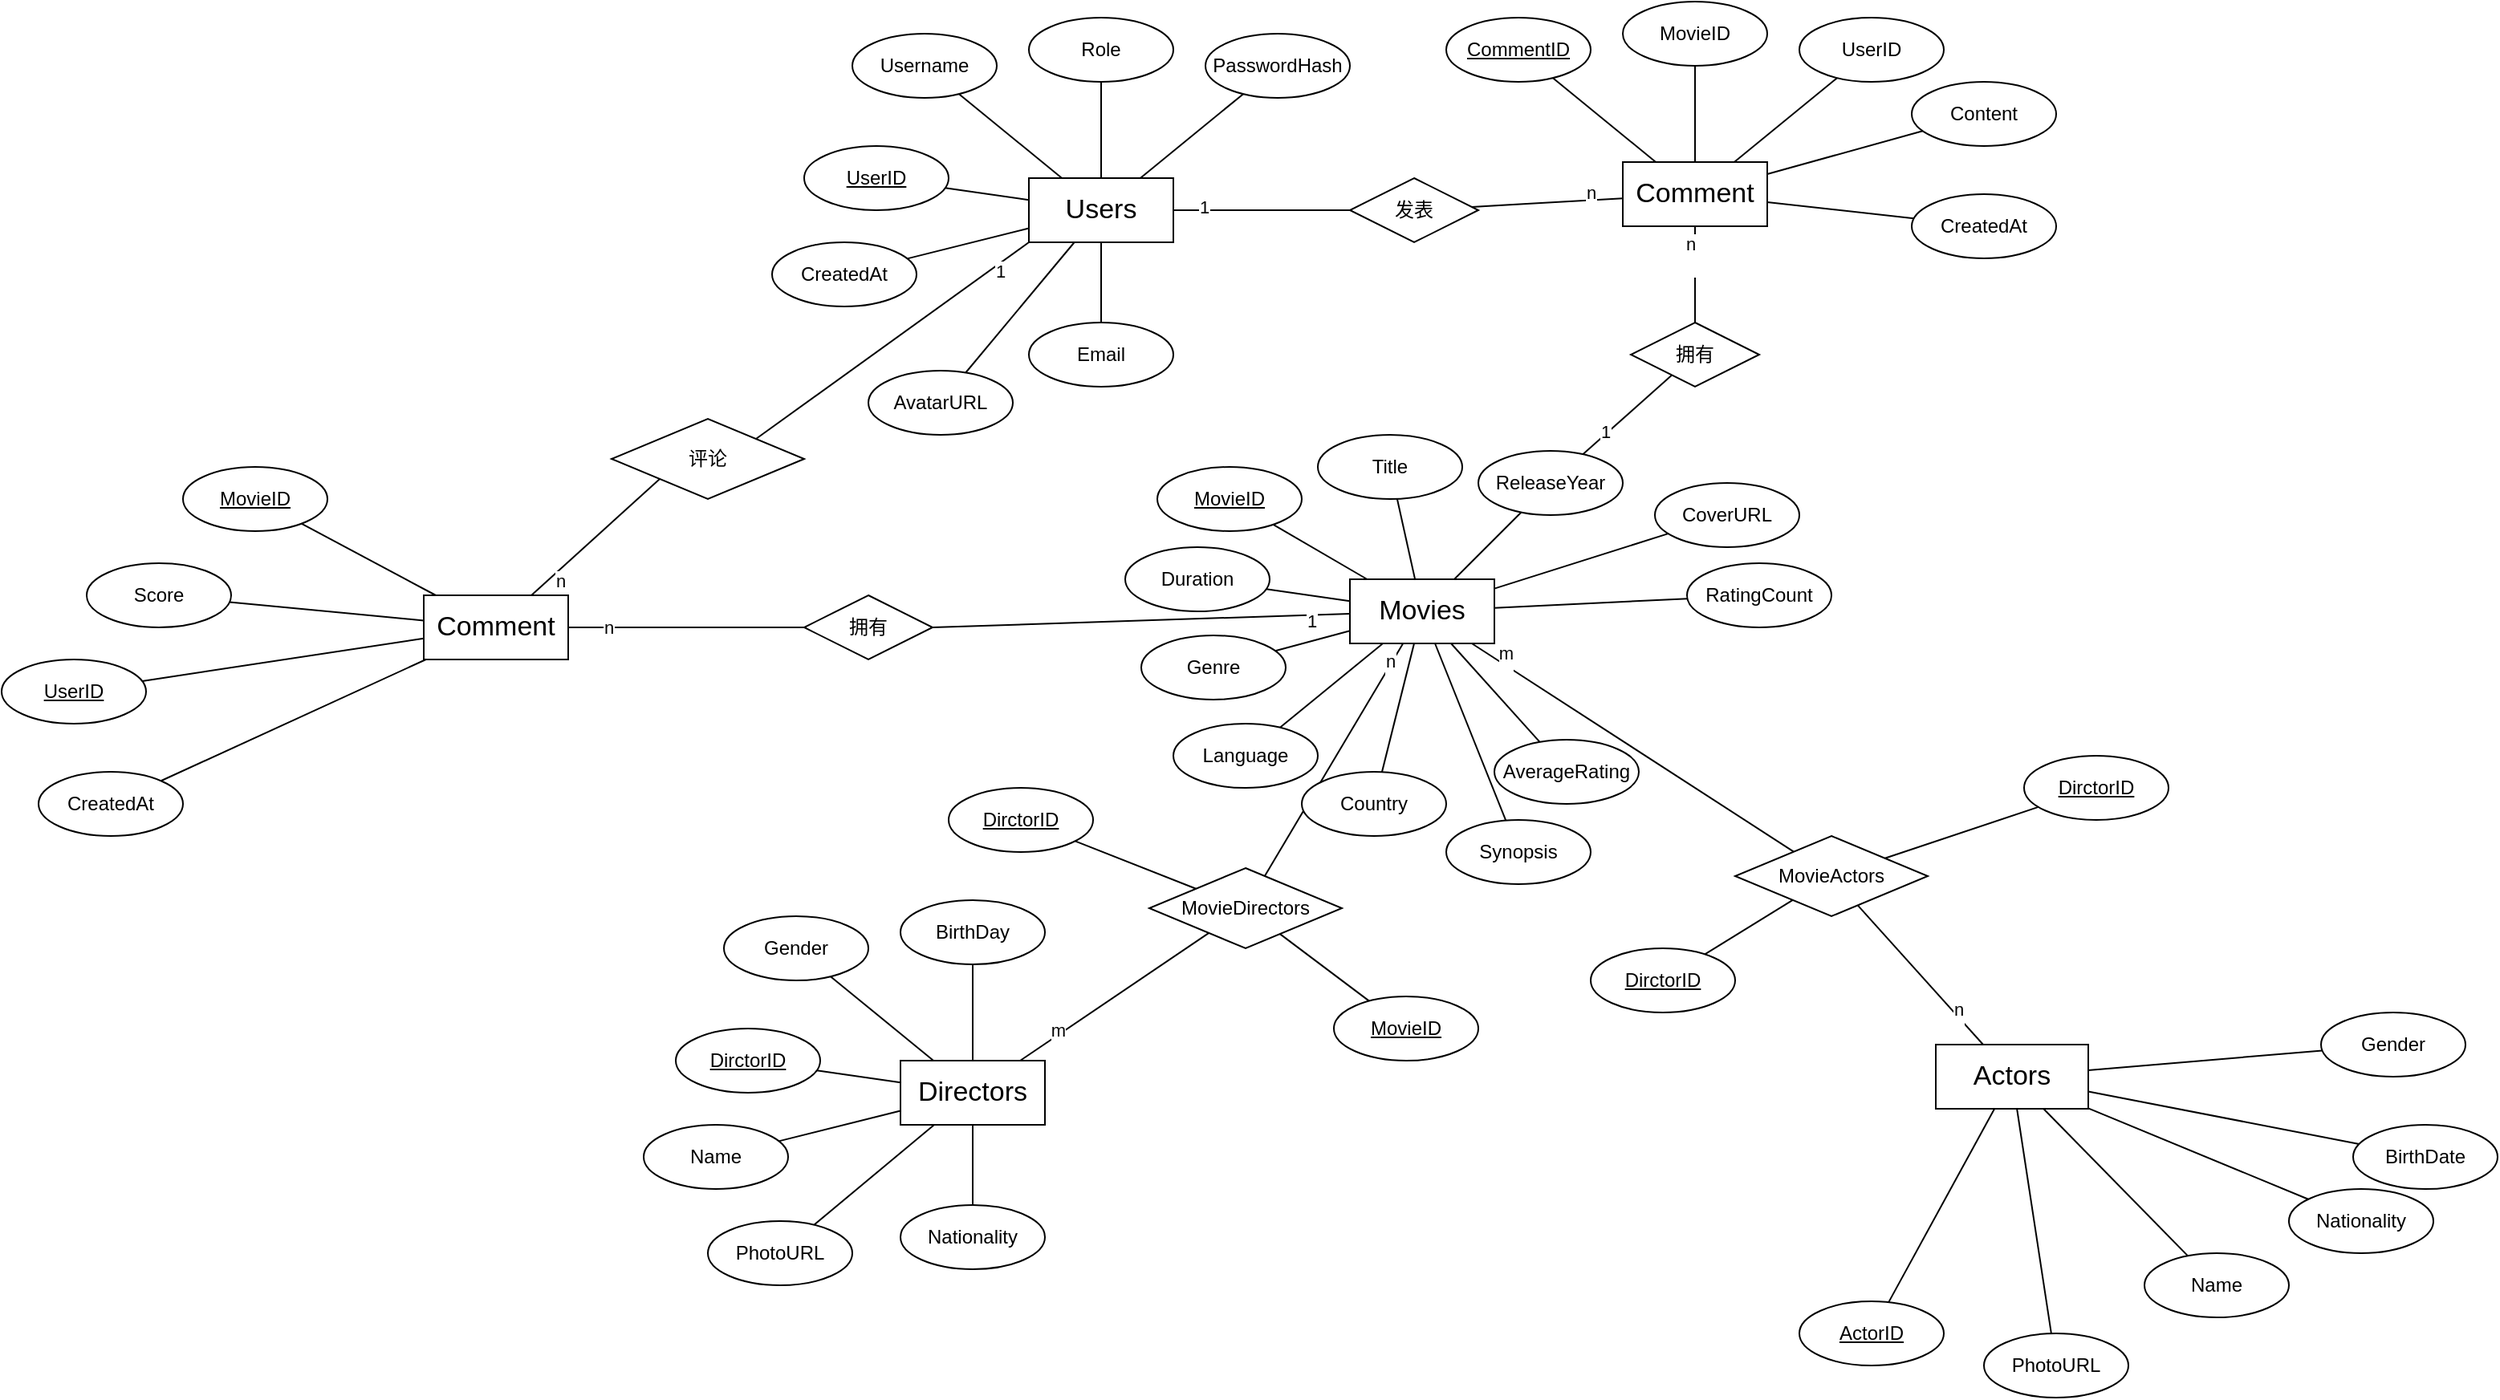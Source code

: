 <mxfile>
    <diagram id="DMFVCBCUEzB3HmH3Ep9_" name="第 1 页">
        <mxGraphModel dx="2533" dy="941" grid="1" gridSize="10" guides="1" tooltips="1" connect="1" arrows="1" fold="1" page="1" pageScale="1" pageWidth="827" pageHeight="1169" math="0" shadow="0">
            <root>
                <mxCell id="0"/>
                <mxCell id="1" parent="0"/>
                <mxCell id="44" style="endArrow=none;html=1;" parent="1" source="2" target="18" edge="1">
                    <mxGeometry relative="1" as="geometry"/>
                </mxCell>
                <mxCell id="45" style="endArrow=none;html=1;" parent="1" source="2" target="24" edge="1">
                    <mxGeometry relative="1" as="geometry"/>
                </mxCell>
                <mxCell id="48" style="endArrow=none;html=1;" parent="1" source="2" target="23" edge="1">
                    <mxGeometry relative="1" as="geometry"/>
                </mxCell>
                <mxCell id="49" style="endArrow=none;html=1;" parent="1" source="2" target="17" edge="1">
                    <mxGeometry relative="1" as="geometry"/>
                </mxCell>
                <mxCell id="50" style="endArrow=none;html=1;" parent="1" source="2" target="16" edge="1">
                    <mxGeometry relative="1" as="geometry"/>
                </mxCell>
                <mxCell id="51" style="endArrow=none;html=1;" parent="1" source="2" target="25" edge="1">
                    <mxGeometry relative="1" as="geometry"/>
                </mxCell>
                <mxCell id="74" style="endArrow=none;html=1;" parent="1" source="2" target="28" edge="1">
                    <mxGeometry relative="1" as="geometry"/>
                </mxCell>
                <mxCell id="76" style="endArrow=none;html=1;" parent="1" source="2" target="75" edge="1">
                    <mxGeometry relative="1" as="geometry"/>
                </mxCell>
                <mxCell id="175" value="1" style="edgeLabel;html=1;align=center;verticalAlign=middle;resizable=0;points=[];" vertex="1" connectable="0" parent="76">
                    <mxGeometry x="-0.669" y="2" relative="1" as="geometry">
                        <mxPoint x="1" as="offset"/>
                    </mxGeometry>
                </mxCell>
                <mxCell id="2" value="Users" style="rounded=1;whiteSpace=wrap;html=1;fontSize=17;arcSize=0;" parent="1" vertex="1">
                    <mxGeometry x="90" y="180" width="90" height="40" as="geometry"/>
                </mxCell>
                <mxCell id="16" value="Email" style="ellipse;whiteSpace=wrap;html=1;" parent="1" vertex="1">
                    <mxGeometry x="90" y="270" width="90" height="40" as="geometry"/>
                </mxCell>
                <mxCell id="17" value="&lt;u&gt;UserID&lt;/u&gt;" style="ellipse;whiteSpace=wrap;html=1;" parent="1" vertex="1">
                    <mxGeometry x="-50" y="160" width="90" height="40" as="geometry"/>
                </mxCell>
                <mxCell id="18" value="Username" style="ellipse;whiteSpace=wrap;html=1;" parent="1" vertex="1">
                    <mxGeometry x="-20" y="90" width="90" height="40" as="geometry"/>
                </mxCell>
                <mxCell id="23" value="CreatedAt" style="ellipse;whiteSpace=wrap;html=1;" parent="1" vertex="1">
                    <mxGeometry x="-70" y="220" width="90" height="40" as="geometry"/>
                </mxCell>
                <mxCell id="24" value="Role" style="ellipse;whiteSpace=wrap;html=1;" parent="1" vertex="1">
                    <mxGeometry x="90" y="80" width="90" height="40" as="geometry"/>
                </mxCell>
                <mxCell id="25" value="PasswordHash" style="ellipse;whiteSpace=wrap;html=1;" parent="1" vertex="1">
                    <mxGeometry x="200" y="90" width="90" height="40" as="geometry"/>
                </mxCell>
                <mxCell id="28" value="AvatarURL" style="ellipse;whiteSpace=wrap;html=1;" parent="1" vertex="1">
                    <mxGeometry x="-10" y="300" width="90" height="40" as="geometry"/>
                </mxCell>
                <mxCell id="52" style="endArrow=none;html=1;" parent="1" source="59" target="62" edge="1">
                    <mxGeometry relative="1" as="geometry"/>
                </mxCell>
                <mxCell id="53" style="endArrow=none;html=1;" parent="1" source="59" target="64" edge="1">
                    <mxGeometry relative="1" as="geometry"/>
                </mxCell>
                <mxCell id="55" style="endArrow=none;html=1;" parent="1" source="59" target="63" edge="1">
                    <mxGeometry relative="1" as="geometry"/>
                </mxCell>
                <mxCell id="56" style="endArrow=none;html=1;" parent="1" source="59" target="61" edge="1">
                    <mxGeometry relative="1" as="geometry"/>
                </mxCell>
                <mxCell id="58" style="endArrow=none;html=1;" parent="1" source="59" target="65" edge="1">
                    <mxGeometry relative="1" as="geometry"/>
                </mxCell>
                <mxCell id="118" style="endArrow=none;html=1;" parent="1" source="59" target="117" edge="1">
                    <mxGeometry relative="1" as="geometry"/>
                </mxCell>
                <mxCell id="174" value="n&lt;div&gt;&lt;br&gt;&lt;/div&gt;" style="edgeLabel;html=1;align=center;verticalAlign=middle;resizable=0;points=[];" vertex="1" connectable="0" parent="118">
                    <mxGeometry x="-0.408" y="-3" relative="1" as="geometry">
                        <mxPoint as="offset"/>
                    </mxGeometry>
                </mxCell>
                <mxCell id="59" value="Comment" style="rounded=1;whiteSpace=wrap;html=1;fontSize=17;arcSize=0;" parent="1" vertex="1">
                    <mxGeometry x="460" y="170" width="90" height="40" as="geometry"/>
                </mxCell>
                <mxCell id="61" value="Content" style="ellipse;whiteSpace=wrap;html=1;" parent="1" vertex="1">
                    <mxGeometry x="640" y="120" width="90" height="40" as="geometry"/>
                </mxCell>
                <mxCell id="62" value="&lt;u&gt;CommentID&lt;/u&gt;" style="ellipse;whiteSpace=wrap;html=1;" parent="1" vertex="1">
                    <mxGeometry x="350" y="80" width="90" height="40" as="geometry"/>
                </mxCell>
                <mxCell id="63" value="CreatedAt" style="ellipse;whiteSpace=wrap;html=1;" parent="1" vertex="1">
                    <mxGeometry x="640" y="190" width="90" height="40" as="geometry"/>
                </mxCell>
                <mxCell id="64" value="MovieID" style="ellipse;whiteSpace=wrap;html=1;" parent="1" vertex="1">
                    <mxGeometry x="460" y="70" width="90" height="40" as="geometry"/>
                </mxCell>
                <mxCell id="65" value="UserID" style="ellipse;whiteSpace=wrap;html=1;" parent="1" vertex="1">
                    <mxGeometry x="570" y="80" width="90" height="40" as="geometry"/>
                </mxCell>
                <mxCell id="77" style="endArrow=none;html=1;" parent="1" source="75" target="59" edge="1">
                    <mxGeometry relative="1" as="geometry"/>
                </mxCell>
                <mxCell id="176" value="n&lt;div&gt;&lt;br&gt;&lt;/div&gt;" style="edgeLabel;html=1;align=center;verticalAlign=middle;resizable=0;points=[];" vertex="1" connectable="0" parent="77">
                    <mxGeometry x="0.534" y="-2" relative="1" as="geometry">
                        <mxPoint x="1" as="offset"/>
                    </mxGeometry>
                </mxCell>
                <mxCell id="75" value="发表" style="rhombus;whiteSpace=wrap;html=1;" parent="1" vertex="1">
                    <mxGeometry x="290" y="180" width="80" height="40" as="geometry"/>
                </mxCell>
                <mxCell id="94" style="endArrow=none;html=1;" parent="1" source="102" target="105" edge="1">
                    <mxGeometry relative="1" as="geometry"/>
                </mxCell>
                <mxCell id="95" style="endArrow=none;html=1;" parent="1" source="102" target="107" edge="1">
                    <mxGeometry relative="1" as="geometry"/>
                </mxCell>
                <mxCell id="96" style="endArrow=none;html=1;" parent="1" source="102" target="106" edge="1">
                    <mxGeometry relative="1" as="geometry"/>
                </mxCell>
                <mxCell id="97" style="endArrow=none;html=1;" parent="1" source="102" target="104" edge="1">
                    <mxGeometry relative="1" as="geometry"/>
                </mxCell>
                <mxCell id="98" style="endArrow=none;html=1;" parent="1" source="102" target="103" edge="1">
                    <mxGeometry relative="1" as="geometry"/>
                </mxCell>
                <mxCell id="99" style="endArrow=none;html=1;" parent="1" source="102" target="108" edge="1">
                    <mxGeometry relative="1" as="geometry"/>
                </mxCell>
                <mxCell id="100" style="endArrow=none;html=1;" parent="1" source="102" target="109" edge="1">
                    <mxGeometry relative="1" as="geometry"/>
                </mxCell>
                <mxCell id="101" style="endArrow=none;html=1;" parent="1" source="102" target="114" edge="1">
                    <mxGeometry relative="1" as="geometry">
                        <mxPoint x="490" y="450" as="targetPoint"/>
                    </mxGeometry>
                </mxCell>
                <mxCell id="112" style="endArrow=none;html=1;" parent="1" source="102" target="110" edge="1">
                    <mxGeometry relative="1" as="geometry"/>
                </mxCell>
                <mxCell id="113" style="endArrow=none;html=1;" parent="1" source="102" target="111" edge="1">
                    <mxGeometry relative="1" as="geometry"/>
                </mxCell>
                <mxCell id="116" style="endArrow=none;html=1;" parent="1" source="102" target="115" edge="1">
                    <mxGeometry relative="1" as="geometry"/>
                </mxCell>
                <mxCell id="155" style="endArrow=none;html=1;" edge="1" parent="1" source="102" target="153">
                    <mxGeometry relative="1" as="geometry"/>
                </mxCell>
                <mxCell id="169" value="n&lt;div&gt;&lt;br&gt;&lt;/div&gt;" style="edgeLabel;html=1;align=center;verticalAlign=middle;resizable=0;points=[];" vertex="1" connectable="0" parent="155">
                    <mxGeometry x="-0.774" y="2" relative="1" as="geometry">
                        <mxPoint as="offset"/>
                    </mxGeometry>
                </mxCell>
                <mxCell id="201" style="endArrow=none;edgeStyle=none;html=1;entryX=1;entryY=0.5;entryDx=0;entryDy=0;" edge="1" parent="1" source="102" target="199">
                    <mxGeometry relative="1" as="geometry"/>
                </mxCell>
                <mxCell id="202" value="1" style="edgeLabel;html=1;align=center;verticalAlign=middle;resizable=0;points=[];" vertex="1" connectable="0" parent="201">
                    <mxGeometry x="-0.808" y="3" relative="1" as="geometry">
                        <mxPoint x="1" as="offset"/>
                    </mxGeometry>
                </mxCell>
                <mxCell id="102" value="Movies" style="rounded=1;whiteSpace=wrap;html=1;fontSize=17;arcSize=0;" parent="1" vertex="1">
                    <mxGeometry x="290" y="430" width="90" height="40" as="geometry"/>
                </mxCell>
                <mxCell id="103" value="Country" style="ellipse;whiteSpace=wrap;html=1;" parent="1" vertex="1">
                    <mxGeometry x="260" y="550" width="90" height="40" as="geometry"/>
                </mxCell>
                <mxCell id="104" value="Duration" style="ellipse;whiteSpace=wrap;html=1;" parent="1" vertex="1">
                    <mxGeometry x="150" y="410" width="90" height="40" as="geometry"/>
                </mxCell>
                <mxCell id="105" value="&lt;u&gt;MovieID&lt;/u&gt;" style="ellipse;whiteSpace=wrap;html=1;" parent="1" vertex="1">
                    <mxGeometry x="170" y="360" width="90" height="40" as="geometry"/>
                </mxCell>
                <mxCell id="106" value="Genre" style="ellipse;whiteSpace=wrap;html=1;" parent="1" vertex="1">
                    <mxGeometry x="160" y="465" width="90" height="40" as="geometry"/>
                </mxCell>
                <mxCell id="107" value="Title" style="ellipse;whiteSpace=wrap;html=1;" parent="1" vertex="1">
                    <mxGeometry x="270" y="340" width="90" height="40" as="geometry"/>
                </mxCell>
                <mxCell id="119" style="endArrow=none;html=1;" parent="1" source="108" target="117" edge="1">
                    <mxGeometry relative="1" as="geometry"/>
                </mxCell>
                <mxCell id="173" value="1" style="edgeLabel;html=1;align=center;verticalAlign=middle;resizable=0;points=[];" vertex="1" connectable="0" parent="119">
                    <mxGeometry x="-0.478" y="1" relative="1" as="geometry">
                        <mxPoint y="-1" as="offset"/>
                    </mxGeometry>
                </mxCell>
                <mxCell id="108" value="ReleaseYear" style="ellipse;whiteSpace=wrap;html=1;" parent="1" vertex="1">
                    <mxGeometry x="370" y="350" width="90" height="40" as="geometry"/>
                </mxCell>
                <mxCell id="109" value="Language" style="ellipse;whiteSpace=wrap;html=1;" parent="1" vertex="1">
                    <mxGeometry x="180" y="520" width="90" height="40" as="geometry"/>
                </mxCell>
                <mxCell id="110" value="Synopsis" style="ellipse;whiteSpace=wrap;html=1;" parent="1" vertex="1">
                    <mxGeometry x="350" y="580" width="90" height="40" as="geometry"/>
                </mxCell>
                <mxCell id="111" value="AverageRating" style="ellipse;whiteSpace=wrap;html=1;" parent="1" vertex="1">
                    <mxGeometry x="380" y="530" width="90" height="40" as="geometry"/>
                </mxCell>
                <mxCell id="114" value="CoverURL" style="ellipse;whiteSpace=wrap;html=1;" parent="1" vertex="1">
                    <mxGeometry x="480" y="370" width="90" height="40" as="geometry"/>
                </mxCell>
                <mxCell id="115" value="RatingCount" style="ellipse;whiteSpace=wrap;html=1;" parent="1" vertex="1">
                    <mxGeometry x="500" y="420" width="90" height="40" as="geometry"/>
                </mxCell>
                <mxCell id="117" value="拥有" style="rhombus;whiteSpace=wrap;html=1;" parent="1" vertex="1">
                    <mxGeometry x="465" y="270" width="80" height="40" as="geometry"/>
                </mxCell>
                <mxCell id="120" style="endArrow=none;html=1;" parent="1" source="128" target="131" edge="1">
                    <mxGeometry relative="1" as="geometry"/>
                </mxCell>
                <mxCell id="121" style="endArrow=none;html=1;" parent="1" source="128" target="133" edge="1">
                    <mxGeometry relative="1" as="geometry"/>
                </mxCell>
                <mxCell id="122" style="endArrow=none;html=1;" parent="1" source="128" target="132" edge="1">
                    <mxGeometry relative="1" as="geometry"/>
                </mxCell>
                <mxCell id="123" style="endArrow=none;html=1;" parent="1" source="128" target="130" edge="1">
                    <mxGeometry relative="1" as="geometry"/>
                </mxCell>
                <mxCell id="124" style="endArrow=none;html=1;" parent="1" source="128" target="129" edge="1">
                    <mxGeometry relative="1" as="geometry"/>
                </mxCell>
                <mxCell id="126" style="endArrow=none;html=1;" parent="1" source="128" target="135" edge="1">
                    <mxGeometry relative="1" as="geometry"/>
                </mxCell>
                <mxCell id="127" style="endArrow=none;html=1;" parent="1" source="128" edge="1" target="153">
                    <mxGeometry relative="1" as="geometry">
                        <mxPoint x="140" y="800" as="targetPoint"/>
                    </mxGeometry>
                </mxCell>
                <mxCell id="170" value="m&lt;div&gt;&lt;br&gt;&lt;/div&gt;" style="edgeLabel;html=1;align=center;verticalAlign=middle;resizable=0;points=[];" vertex="1" connectable="0" parent="127">
                    <mxGeometry x="-0.631" y="-3" relative="1" as="geometry">
                        <mxPoint as="offset"/>
                    </mxGeometry>
                </mxCell>
                <mxCell id="128" value="Directors" style="rounded=1;whiteSpace=wrap;html=1;fontSize=17;arcSize=0;" parent="1" vertex="1">
                    <mxGeometry x="10" y="730" width="90" height="40" as="geometry"/>
                </mxCell>
                <mxCell id="129" value="Nationality" style="ellipse;whiteSpace=wrap;html=1;" parent="1" vertex="1">
                    <mxGeometry x="10" y="820" width="90" height="40" as="geometry"/>
                </mxCell>
                <mxCell id="130" value="&lt;u&gt;DirctorID&lt;/u&gt;" style="ellipse;whiteSpace=wrap;html=1;" parent="1" vertex="1">
                    <mxGeometry x="-130" y="710" width="90" height="40" as="geometry"/>
                </mxCell>
                <mxCell id="131" value="Gender" style="ellipse;whiteSpace=wrap;html=1;" parent="1" vertex="1">
                    <mxGeometry x="-100" y="640" width="90" height="40" as="geometry"/>
                </mxCell>
                <mxCell id="132" value="Name" style="ellipse;whiteSpace=wrap;html=1;" parent="1" vertex="1">
                    <mxGeometry x="-150" y="770" width="90" height="40" as="geometry"/>
                </mxCell>
                <mxCell id="133" value="BirthDay" style="ellipse;whiteSpace=wrap;html=1;" parent="1" vertex="1">
                    <mxGeometry x="10" y="630" width="90" height="40" as="geometry"/>
                </mxCell>
                <mxCell id="135" value="PhotoURL" style="ellipse;whiteSpace=wrap;html=1;" parent="1" vertex="1">
                    <mxGeometry x="-110" y="830" width="90" height="40" as="geometry"/>
                </mxCell>
                <mxCell id="136" style="endArrow=none;html=1;" parent="1" source="144" target="147" edge="1">
                    <mxGeometry relative="1" as="geometry"/>
                </mxCell>
                <mxCell id="137" style="endArrow=none;html=1;" parent="1" source="144" target="149" edge="1">
                    <mxGeometry relative="1" as="geometry"/>
                </mxCell>
                <mxCell id="138" style="endArrow=none;html=1;" parent="1" source="144" target="148" edge="1">
                    <mxGeometry relative="1" as="geometry"/>
                </mxCell>
                <mxCell id="139" style="endArrow=none;html=1;" parent="1" source="144" target="146" edge="1">
                    <mxGeometry relative="1" as="geometry"/>
                </mxCell>
                <mxCell id="141" style="endArrow=none;html=1;" parent="1" source="144" target="150" edge="1">
                    <mxGeometry relative="1" as="geometry"/>
                </mxCell>
                <mxCell id="142" style="endArrow=none;html=1;" parent="1" source="144" target="151" edge="1">
                    <mxGeometry relative="1" as="geometry"/>
                </mxCell>
                <mxCell id="156" style="endArrow=none;html=1;" edge="1" parent="1" source="144" target="154">
                    <mxGeometry relative="1" as="geometry"/>
                </mxCell>
                <mxCell id="172" value="n&lt;div&gt;&lt;br&gt;&lt;/div&gt;" style="edgeLabel;html=1;align=center;verticalAlign=middle;resizable=0;points=[];" vertex="1" connectable="0" parent="156">
                    <mxGeometry x="-0.605" y="1" relative="1" as="geometry">
                        <mxPoint y="1" as="offset"/>
                    </mxGeometry>
                </mxCell>
                <mxCell id="144" value="Actors" style="rounded=1;whiteSpace=wrap;html=1;fontSize=17;arcSize=0;" parent="1" vertex="1">
                    <mxGeometry x="655" y="720" width="95" height="40" as="geometry"/>
                </mxCell>
                <mxCell id="146" value="&lt;u&gt;ActorID&lt;/u&gt;" style="ellipse;whiteSpace=wrap;html=1;" parent="1" vertex="1">
                    <mxGeometry x="570" y="880" width="90" height="40" as="geometry"/>
                </mxCell>
                <mxCell id="147" value="Name" style="ellipse;whiteSpace=wrap;html=1;" parent="1" vertex="1">
                    <mxGeometry x="785" y="850" width="90" height="40" as="geometry"/>
                </mxCell>
                <mxCell id="148" value="Nationality" style="ellipse;whiteSpace=wrap;html=1;" parent="1" vertex="1">
                    <mxGeometry x="875" y="810" width="90" height="40" as="geometry"/>
                </mxCell>
                <mxCell id="149" value="Gender" style="ellipse;whiteSpace=wrap;html=1;" parent="1" vertex="1">
                    <mxGeometry x="895" y="700" width="90" height="40" as="geometry"/>
                </mxCell>
                <mxCell id="150" value="BirthDate" style="ellipse;whiteSpace=wrap;html=1;" parent="1" vertex="1">
                    <mxGeometry x="915" y="770" width="90" height="40" as="geometry"/>
                </mxCell>
                <mxCell id="151" value="PhotoURL" style="ellipse;whiteSpace=wrap;html=1;" parent="1" vertex="1">
                    <mxGeometry x="685" y="900" width="90" height="40" as="geometry"/>
                </mxCell>
                <mxCell id="153" value="MovieDirectors" style="rhombus;whiteSpace=wrap;html=1;" vertex="1" parent="1">
                    <mxGeometry x="165" y="610" width="120" height="50" as="geometry"/>
                </mxCell>
                <mxCell id="154" value="MovieActors" style="rhombus;whiteSpace=wrap;html=1;" vertex="1" parent="1">
                    <mxGeometry x="530" y="590" width="120" height="50" as="geometry"/>
                </mxCell>
                <mxCell id="157" style="endArrow=none;html=1;" edge="1" parent="1" source="154" target="102">
                    <mxGeometry relative="1" as="geometry"/>
                </mxCell>
                <mxCell id="171" value="m&lt;div&gt;&lt;br&gt;&lt;/div&gt;" style="edgeLabel;html=1;align=center;verticalAlign=middle;resizable=0;points=[];" vertex="1" connectable="0" parent="157">
                    <mxGeometry x="0.795" y="-1" relative="1" as="geometry">
                        <mxPoint as="offset"/>
                    </mxGeometry>
                </mxCell>
                <mxCell id="163" style="endArrow=none;html=1;" edge="1" parent="1" source="160" target="153">
                    <mxGeometry relative="1" as="geometry"/>
                </mxCell>
                <mxCell id="160" value="&lt;u&gt;MovieID&lt;/u&gt;" style="ellipse;whiteSpace=wrap;html=1;" vertex="1" parent="1">
                    <mxGeometry x="280" y="690" width="90" height="40" as="geometry"/>
                </mxCell>
                <mxCell id="162" style="endArrow=none;html=1;" edge="1" parent="1" source="161" target="153">
                    <mxGeometry relative="1" as="geometry"/>
                </mxCell>
                <mxCell id="161" value="&lt;u&gt;DirctorID&lt;/u&gt;" style="ellipse;whiteSpace=wrap;html=1;" vertex="1" parent="1">
                    <mxGeometry x="40" y="560" width="90" height="40" as="geometry"/>
                </mxCell>
                <mxCell id="167" style="endArrow=none;html=1;" edge="1" parent="1" source="164" target="154">
                    <mxGeometry relative="1" as="geometry"/>
                </mxCell>
                <mxCell id="164" value="&lt;u&gt;DirctorID&lt;/u&gt;" style="ellipse;whiteSpace=wrap;html=1;" vertex="1" parent="1">
                    <mxGeometry x="710" y="540" width="90" height="40" as="geometry"/>
                </mxCell>
                <mxCell id="166" style="endArrow=none;html=1;" edge="1" parent="1" source="165" target="154">
                    <mxGeometry relative="1" as="geometry"/>
                </mxCell>
                <mxCell id="165" value="&lt;u&gt;DirctorID&lt;/u&gt;" style="ellipse;whiteSpace=wrap;html=1;" vertex="1" parent="1">
                    <mxGeometry x="440" y="660" width="90" height="40" as="geometry"/>
                </mxCell>
                <mxCell id="178" style="endArrow=none;html=1;" edge="1" parent="1" source="183" target="187">
                    <mxGeometry relative="1" as="geometry"/>
                </mxCell>
                <mxCell id="179" style="endArrow=none;html=1;" edge="1" parent="1" source="183" target="186">
                    <mxGeometry relative="1" as="geometry"/>
                </mxCell>
                <mxCell id="180" style="endArrow=none;html=1;" edge="1" parent="1" source="183" target="184">
                    <mxGeometry relative="1" as="geometry"/>
                </mxCell>
                <mxCell id="181" style="endArrow=none;html=1;" edge="1" parent="1" source="183" target="188">
                    <mxGeometry relative="1" as="geometry"/>
                </mxCell>
                <mxCell id="196" style="edgeStyle=none;html=1;entryX=1;entryY=1;entryDx=0;entryDy=0;endArrow=none;" edge="1" parent="1" source="183" target="195">
                    <mxGeometry relative="1" as="geometry"/>
                </mxCell>
                <mxCell id="197" value="n" style="edgeLabel;html=1;align=center;verticalAlign=middle;resizable=0;points=[];" vertex="1" connectable="0" parent="196">
                    <mxGeometry x="-0.629" y="-5" relative="1" as="geometry">
                        <mxPoint as="offset"/>
                    </mxGeometry>
                </mxCell>
                <mxCell id="200" style="edgeStyle=none;html=1;entryX=0;entryY=0.5;entryDx=0;entryDy=0;endArrow=none;" edge="1" parent="1" source="183" target="199">
                    <mxGeometry relative="1" as="geometry"/>
                </mxCell>
                <mxCell id="203" value="n" style="edgeLabel;html=1;align=center;verticalAlign=middle;resizable=0;points=[];" vertex="1" connectable="0" parent="200">
                    <mxGeometry x="-0.68" relative="1" as="geometry">
                        <mxPoint x="1" as="offset"/>
                    </mxGeometry>
                </mxCell>
                <mxCell id="183" value="Comment" style="rounded=1;whiteSpace=wrap;html=1;fontSize=17;arcSize=0;" vertex="1" parent="1">
                    <mxGeometry x="-287" y="440" width="90" height="40" as="geometry"/>
                </mxCell>
                <mxCell id="184" value="Score" style="ellipse;whiteSpace=wrap;html=1;" vertex="1" parent="1">
                    <mxGeometry x="-497" y="420" width="90" height="40" as="geometry"/>
                </mxCell>
                <mxCell id="186" value="CreatedAt" style="ellipse;whiteSpace=wrap;html=1;" vertex="1" parent="1">
                    <mxGeometry x="-527" y="550" width="90" height="40" as="geometry"/>
                </mxCell>
                <mxCell id="187" value="&lt;u&gt;MovieID&lt;/u&gt;" style="ellipse;whiteSpace=wrap;html=1;" vertex="1" parent="1">
                    <mxGeometry x="-437" y="360" width="90" height="40" as="geometry"/>
                </mxCell>
                <mxCell id="188" value="&lt;u&gt;UserID&lt;/u&gt;" style="ellipse;whiteSpace=wrap;html=1;" vertex="1" parent="1">
                    <mxGeometry x="-550" y="480" width="90" height="40" as="geometry"/>
                </mxCell>
                <mxCell id="189" style="endArrow=none;html=1;exitX=0;exitY=1;exitDx=0;exitDy=0;entryX=0;entryY=0;entryDx=0;entryDy=0;" edge="1" parent="1" target="195" source="2">
                    <mxGeometry relative="1" as="geometry">
                        <mxPoint x="-304" y="458" as="sourcePoint"/>
                        <mxPoint x="-20" y="300" as="targetPoint"/>
                    </mxGeometry>
                </mxCell>
                <mxCell id="191" value="1" style="edgeLabel;html=1;align=center;verticalAlign=middle;resizable=0;points=[];" vertex="1" connectable="0" parent="189">
                    <mxGeometry x="-0.755" y="4" relative="1" as="geometry">
                        <mxPoint as="offset"/>
                    </mxGeometry>
                </mxCell>
                <mxCell id="195" value="评论" style="rhombus;whiteSpace=wrap;html=1;direction=south;" vertex="1" parent="1">
                    <mxGeometry x="-170" y="330" width="120" height="50" as="geometry"/>
                </mxCell>
                <mxCell id="199" value="拥有" style="rhombus;whiteSpace=wrap;html=1;" vertex="1" parent="1">
                    <mxGeometry x="-50" y="440" width="80" height="40" as="geometry"/>
                </mxCell>
            </root>
        </mxGraphModel>
    </diagram>
</mxfile>